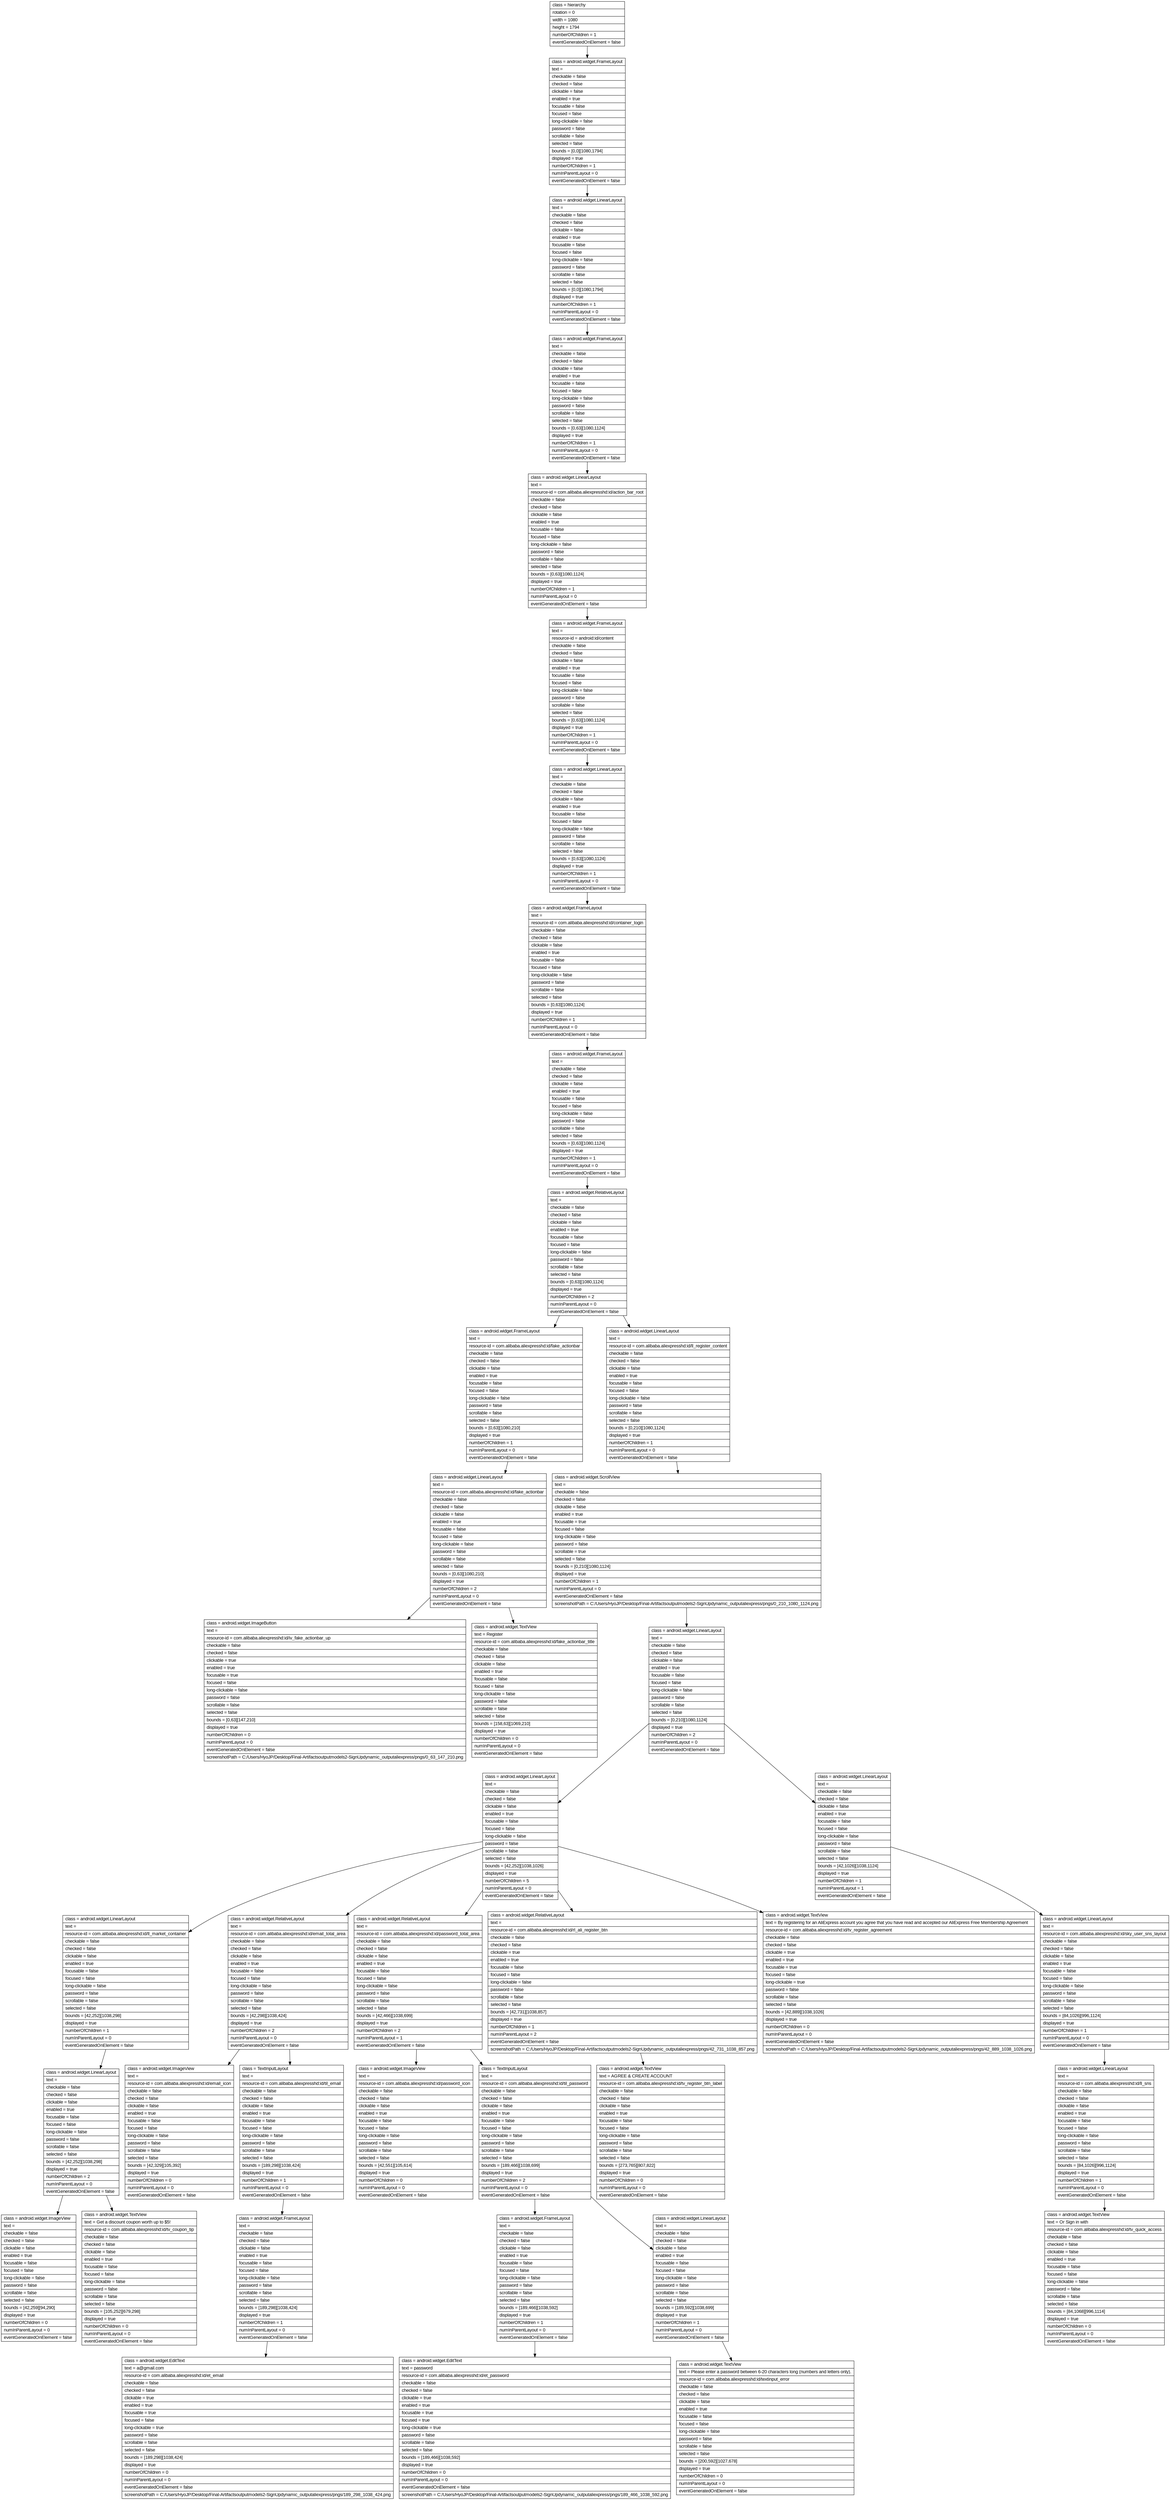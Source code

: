 digraph Layout {

	node [shape=record fontname=Arial];

	0	[label="{class = hierarchy\l|rotation = 0\l|width = 1080\l|height = 1794\l|numberOfChildren = 1\l|eventGeneratedOnElement = false \l}"]
	1	[label="{class = android.widget.FrameLayout\l|text = \l|checkable = false\l|checked = false\l|clickable = false\l|enabled = true\l|focusable = false\l|focused = false\l|long-clickable = false\l|password = false\l|scrollable = false\l|selected = false\l|bounds = [0,0][1080,1794]\l|displayed = true\l|numberOfChildren = 1\l|numInParentLayout = 0\l|eventGeneratedOnElement = false \l}"]
	2	[label="{class = android.widget.LinearLayout\l|text = \l|checkable = false\l|checked = false\l|clickable = false\l|enabled = true\l|focusable = false\l|focused = false\l|long-clickable = false\l|password = false\l|scrollable = false\l|selected = false\l|bounds = [0,0][1080,1794]\l|displayed = true\l|numberOfChildren = 1\l|numInParentLayout = 0\l|eventGeneratedOnElement = false \l}"]
	3	[label="{class = android.widget.FrameLayout\l|text = \l|checkable = false\l|checked = false\l|clickable = false\l|enabled = true\l|focusable = false\l|focused = false\l|long-clickable = false\l|password = false\l|scrollable = false\l|selected = false\l|bounds = [0,63][1080,1124]\l|displayed = true\l|numberOfChildren = 1\l|numInParentLayout = 0\l|eventGeneratedOnElement = false \l}"]
	4	[label="{class = android.widget.LinearLayout\l|text = \l|resource-id = com.alibaba.aliexpresshd:id/action_bar_root\l|checkable = false\l|checked = false\l|clickable = false\l|enabled = true\l|focusable = false\l|focused = false\l|long-clickable = false\l|password = false\l|scrollable = false\l|selected = false\l|bounds = [0,63][1080,1124]\l|displayed = true\l|numberOfChildren = 1\l|numInParentLayout = 0\l|eventGeneratedOnElement = false \l}"]
	5	[label="{class = android.widget.FrameLayout\l|text = \l|resource-id = android:id/content\l|checkable = false\l|checked = false\l|clickable = false\l|enabled = true\l|focusable = false\l|focused = false\l|long-clickable = false\l|password = false\l|scrollable = false\l|selected = false\l|bounds = [0,63][1080,1124]\l|displayed = true\l|numberOfChildren = 1\l|numInParentLayout = 0\l|eventGeneratedOnElement = false \l}"]
	6	[label="{class = android.widget.LinearLayout\l|text = \l|checkable = false\l|checked = false\l|clickable = false\l|enabled = true\l|focusable = false\l|focused = false\l|long-clickable = false\l|password = false\l|scrollable = false\l|selected = false\l|bounds = [0,63][1080,1124]\l|displayed = true\l|numberOfChildren = 1\l|numInParentLayout = 0\l|eventGeneratedOnElement = false \l}"]
	7	[label="{class = android.widget.FrameLayout\l|text = \l|resource-id = com.alibaba.aliexpresshd:id/container_login\l|checkable = false\l|checked = false\l|clickable = false\l|enabled = true\l|focusable = false\l|focused = false\l|long-clickable = false\l|password = false\l|scrollable = false\l|selected = false\l|bounds = [0,63][1080,1124]\l|displayed = true\l|numberOfChildren = 1\l|numInParentLayout = 0\l|eventGeneratedOnElement = false \l}"]
	8	[label="{class = android.widget.FrameLayout\l|text = \l|checkable = false\l|checked = false\l|clickable = false\l|enabled = true\l|focusable = false\l|focused = false\l|long-clickable = false\l|password = false\l|scrollable = false\l|selected = false\l|bounds = [0,63][1080,1124]\l|displayed = true\l|numberOfChildren = 1\l|numInParentLayout = 0\l|eventGeneratedOnElement = false \l}"]
	9	[label="{class = android.widget.RelativeLayout\l|text = \l|checkable = false\l|checked = false\l|clickable = false\l|enabled = true\l|focusable = false\l|focused = false\l|long-clickable = false\l|password = false\l|scrollable = false\l|selected = false\l|bounds = [0,63][1080,1124]\l|displayed = true\l|numberOfChildren = 2\l|numInParentLayout = 0\l|eventGeneratedOnElement = false \l}"]
	10	[label="{class = android.widget.FrameLayout\l|text = \l|resource-id = com.alibaba.aliexpresshd:id/fake_actionbar\l|checkable = false\l|checked = false\l|clickable = false\l|enabled = true\l|focusable = false\l|focused = false\l|long-clickable = false\l|password = false\l|scrollable = false\l|selected = false\l|bounds = [0,63][1080,210]\l|displayed = true\l|numberOfChildren = 1\l|numInParentLayout = 0\l|eventGeneratedOnElement = false \l}"]
	11	[label="{class = android.widget.LinearLayout\l|text = \l|resource-id = com.alibaba.aliexpresshd:id/ll_register_content\l|checkable = false\l|checked = false\l|clickable = false\l|enabled = true\l|focusable = false\l|focused = false\l|long-clickable = false\l|password = false\l|scrollable = false\l|selected = false\l|bounds = [0,210][1080,1124]\l|displayed = true\l|numberOfChildren = 1\l|numInParentLayout = 0\l|eventGeneratedOnElement = false \l}"]
	12	[label="{class = android.widget.LinearLayout\l|text = \l|resource-id = com.alibaba.aliexpresshd:id/fake_actionbar\l|checkable = false\l|checked = false\l|clickable = false\l|enabled = true\l|focusable = false\l|focused = false\l|long-clickable = false\l|password = false\l|scrollable = false\l|selected = false\l|bounds = [0,63][1080,210]\l|displayed = true\l|numberOfChildren = 2\l|numInParentLayout = 0\l|eventGeneratedOnElement = false \l}"]
	13	[label="{class = android.widget.ScrollView\l|text = \l|checkable = false\l|checked = false\l|clickable = false\l|enabled = true\l|focusable = true\l|focused = false\l|long-clickable = false\l|password = false\l|scrollable = true\l|selected = false\l|bounds = [0,210][1080,1124]\l|displayed = true\l|numberOfChildren = 1\l|numInParentLayout = 0\l|eventGeneratedOnElement = false \l|screenshotPath = C:/Users/HyoJP/Desktop/Final-Artifacts\output\models\2-SignUp\dynamic_output\aliexpress/pngs/0_210_1080_1124.png\l}"]
	14	[label="{class = android.widget.ImageButton\l|text = \l|resource-id = com.alibaba.aliexpresshd:id/iv_fake_actionbar_up\l|checkable = false\l|checked = false\l|clickable = true\l|enabled = true\l|focusable = true\l|focused = false\l|long-clickable = false\l|password = false\l|scrollable = false\l|selected = false\l|bounds = [0,63][147,210]\l|displayed = true\l|numberOfChildren = 0\l|numInParentLayout = 0\l|eventGeneratedOnElement = false \l|screenshotPath = C:/Users/HyoJP/Desktop/Final-Artifacts\output\models\2-SignUp\dynamic_output\aliexpress/pngs/0_63_147_210.png\l}"]
	15	[label="{class = android.widget.TextView\l|text = Register\l|resource-id = com.alibaba.aliexpresshd:id/fake_actionbar_title\l|checkable = false\l|checked = false\l|clickable = false\l|enabled = true\l|focusable = false\l|focused = false\l|long-clickable = false\l|password = false\l|scrollable = false\l|selected = false\l|bounds = [158,63][1069,210]\l|displayed = true\l|numberOfChildren = 0\l|numInParentLayout = 0\l|eventGeneratedOnElement = false \l}"]
	16	[label="{class = android.widget.LinearLayout\l|text = \l|checkable = false\l|checked = false\l|clickable = false\l|enabled = true\l|focusable = false\l|focused = false\l|long-clickable = false\l|password = false\l|scrollable = false\l|selected = false\l|bounds = [0,210][1080,1124]\l|displayed = true\l|numberOfChildren = 2\l|numInParentLayout = 0\l|eventGeneratedOnElement = false \l}"]
	17	[label="{class = android.widget.LinearLayout\l|text = \l|checkable = false\l|checked = false\l|clickable = false\l|enabled = true\l|focusable = false\l|focused = false\l|long-clickable = false\l|password = false\l|scrollable = false\l|selected = false\l|bounds = [42,252][1038,1026]\l|displayed = true\l|numberOfChildren = 5\l|numInParentLayout = 0\l|eventGeneratedOnElement = false \l}"]
	18	[label="{class = android.widget.LinearLayout\l|text = \l|checkable = false\l|checked = false\l|clickable = false\l|enabled = true\l|focusable = false\l|focused = false\l|long-clickable = false\l|password = false\l|scrollable = false\l|selected = false\l|bounds = [42,1026][1038,1124]\l|displayed = true\l|numberOfChildren = 1\l|numInParentLayout = 1\l|eventGeneratedOnElement = false \l}"]
	19	[label="{class = android.widget.LinearLayout\l|text = \l|resource-id = com.alibaba.aliexpresshd:id/ll_market_container\l|checkable = false\l|checked = false\l|clickable = false\l|enabled = true\l|focusable = false\l|focused = false\l|long-clickable = false\l|password = false\l|scrollable = false\l|selected = false\l|bounds = [42,252][1038,298]\l|displayed = true\l|numberOfChildren = 1\l|numInParentLayout = 0\l|eventGeneratedOnElement = false \l}"]
	20	[label="{class = android.widget.RelativeLayout\l|text = \l|resource-id = com.alibaba.aliexpresshd:id/email_total_area\l|checkable = false\l|checked = false\l|clickable = false\l|enabled = true\l|focusable = false\l|focused = false\l|long-clickable = false\l|password = false\l|scrollable = false\l|selected = false\l|bounds = [42,298][1038,424]\l|displayed = true\l|numberOfChildren = 2\l|numInParentLayout = 0\l|eventGeneratedOnElement = false \l}"]
	21	[label="{class = android.widget.RelativeLayout\l|text = \l|resource-id = com.alibaba.aliexpresshd:id/password_total_area\l|checkable = false\l|checked = false\l|clickable = false\l|enabled = true\l|focusable = false\l|focused = false\l|long-clickable = false\l|password = false\l|scrollable = false\l|selected = false\l|bounds = [42,466][1038,699]\l|displayed = true\l|numberOfChildren = 2\l|numInParentLayout = 1\l|eventGeneratedOnElement = false \l}"]
	22	[label="{class = android.widget.RelativeLayout\l|text = \l|resource-id = com.alibaba.aliexpresshd:id/rl_ali_register_btn\l|checkable = false\l|checked = false\l|clickable = true\l|enabled = true\l|focusable = false\l|focused = false\l|long-clickable = false\l|password = false\l|scrollable = false\l|selected = false\l|bounds = [42,731][1038,857]\l|displayed = true\l|numberOfChildren = 1\l|numInParentLayout = 2\l|eventGeneratedOnElement = false \l|screenshotPath = C:/Users/HyoJP/Desktop/Final-Artifacts\output\models\2-SignUp\dynamic_output\aliexpress/pngs/42_731_1038_857.png\l}"]
	23	[label="{class = android.widget.TextView\l|text = By registering for an AliExpress account you agree that you have read and accepted our AliExpress Free Membership Agreement\l|resource-id = com.alibaba.aliexpresshd:id/tv_register_agreement\l|checkable = false\l|checked = false\l|clickable = true\l|enabled = true\l|focusable = true\l|focused = false\l|long-clickable = true\l|password = false\l|scrollable = false\l|selected = false\l|bounds = [42,889][1038,1026]\l|displayed = true\l|numberOfChildren = 0\l|numInParentLayout = 0\l|eventGeneratedOnElement = false \l|screenshotPath = C:/Users/HyoJP/Desktop/Final-Artifacts\output\models\2-SignUp\dynamic_output\aliexpress/pngs/42_889_1038_1026.png\l}"]
	24	[label="{class = android.widget.LinearLayout\l|text = \l|resource-id = com.alibaba.aliexpresshd:id/sky_user_sns_layout\l|checkable = false\l|checked = false\l|clickable = false\l|enabled = true\l|focusable = false\l|focused = false\l|long-clickable = false\l|password = false\l|scrollable = false\l|selected = false\l|bounds = [84,1026][996,1124]\l|displayed = true\l|numberOfChildren = 1\l|numInParentLayout = 0\l|eventGeneratedOnElement = false \l}"]
	25	[label="{class = android.widget.LinearLayout\l|text = \l|checkable = false\l|checked = false\l|clickable = false\l|enabled = true\l|focusable = false\l|focused = false\l|long-clickable = false\l|password = false\l|scrollable = false\l|selected = false\l|bounds = [42,252][1038,298]\l|displayed = true\l|numberOfChildren = 2\l|numInParentLayout = 0\l|eventGeneratedOnElement = false \l}"]
	26	[label="{class = android.widget.ImageView\l|text = \l|resource-id = com.alibaba.aliexpresshd:id/email_icon\l|checkable = false\l|checked = false\l|clickable = false\l|enabled = true\l|focusable = false\l|focused = false\l|long-clickable = false\l|password = false\l|scrollable = false\l|selected = false\l|bounds = [42,329][105,392]\l|displayed = true\l|numberOfChildren = 0\l|numInParentLayout = 0\l|eventGeneratedOnElement = false \l}"]
	27	[label="{class = TextInputLayout\l|text = \l|resource-id = com.alibaba.aliexpresshd:id/til_email\l|checkable = false\l|checked = false\l|clickable = false\l|enabled = true\l|focusable = false\l|focused = false\l|long-clickable = false\l|password = false\l|scrollable = false\l|selected = false\l|bounds = [189,298][1038,424]\l|displayed = true\l|numberOfChildren = 1\l|numInParentLayout = 0\l|eventGeneratedOnElement = false \l}"]
	28	[label="{class = android.widget.ImageView\l|text = \l|resource-id = com.alibaba.aliexpresshd:id/password_icon\l|checkable = false\l|checked = false\l|clickable = false\l|enabled = true\l|focusable = false\l|focused = false\l|long-clickable = false\l|password = false\l|scrollable = false\l|selected = false\l|bounds = [42,551][105,614]\l|displayed = true\l|numberOfChildren = 0\l|numInParentLayout = 0\l|eventGeneratedOnElement = false \l}"]
	29	[label="{class = TextInputLayout\l|text = \l|resource-id = com.alibaba.aliexpresshd:id/til_password\l|checkable = false\l|checked = false\l|clickable = false\l|enabled = true\l|focusable = false\l|focused = false\l|long-clickable = false\l|password = false\l|scrollable = false\l|selected = false\l|bounds = [189,466][1038,699]\l|displayed = true\l|numberOfChildren = 2\l|numInParentLayout = 0\l|eventGeneratedOnElement = false \l}"]
	30	[label="{class = android.widget.TextView\l|text = AGREE & CREATE ACCOUNT\l|resource-id = com.alibaba.aliexpresshd:id/tv_register_btn_label\l|checkable = false\l|checked = false\l|clickable = false\l|enabled = true\l|focusable = false\l|focused = false\l|long-clickable = false\l|password = false\l|scrollable = false\l|selected = false\l|bounds = [273,765][807,822]\l|displayed = true\l|numberOfChildren = 0\l|numInParentLayout = 0\l|eventGeneratedOnElement = false \l}"]
	31	[label="{class = android.widget.LinearLayout\l|text = \l|resource-id = com.alibaba.aliexpresshd:id/ll_sns\l|checkable = false\l|checked = false\l|clickable = false\l|enabled = true\l|focusable = false\l|focused = false\l|long-clickable = false\l|password = false\l|scrollable = false\l|selected = false\l|bounds = [84,1026][996,1124]\l|displayed = true\l|numberOfChildren = 1\l|numInParentLayout = 0\l|eventGeneratedOnElement = false \l}"]
	32	[label="{class = android.widget.ImageView\l|text = \l|checkable = false\l|checked = false\l|clickable = false\l|enabled = true\l|focusable = false\l|focused = false\l|long-clickable = false\l|password = false\l|scrollable = false\l|selected = false\l|bounds = [42,259][94,290]\l|displayed = true\l|numberOfChildren = 0\l|numInParentLayout = 0\l|eventGeneratedOnElement = false \l}"]
	33	[label="{class = android.widget.TextView\l|text = Get a discount coupon worth up to $5!\l|resource-id = com.alibaba.aliexpresshd:id/tv_coupon_tip\l|checkable = false\l|checked = false\l|clickable = false\l|enabled = true\l|focusable = false\l|focused = false\l|long-clickable = false\l|password = false\l|scrollable = false\l|selected = false\l|bounds = [105,252][679,298]\l|displayed = true\l|numberOfChildren = 0\l|numInParentLayout = 0\l|eventGeneratedOnElement = false \l}"]
	34	[label="{class = android.widget.FrameLayout\l|text = \l|checkable = false\l|checked = false\l|clickable = false\l|enabled = true\l|focusable = false\l|focused = false\l|long-clickable = false\l|password = false\l|scrollable = false\l|selected = false\l|bounds = [189,298][1038,424]\l|displayed = true\l|numberOfChildren = 1\l|numInParentLayout = 0\l|eventGeneratedOnElement = false \l}"]
	35	[label="{class = android.widget.FrameLayout\l|text = \l|checkable = false\l|checked = false\l|clickable = false\l|enabled = true\l|focusable = false\l|focused = false\l|long-clickable = false\l|password = false\l|scrollable = false\l|selected = false\l|bounds = [189,466][1038,592]\l|displayed = true\l|numberOfChildren = 1\l|numInParentLayout = 0\l|eventGeneratedOnElement = false \l}"]
	36	[label="{class = android.widget.LinearLayout\l|text = \l|checkable = false\l|checked = false\l|clickable = false\l|enabled = true\l|focusable = false\l|focused = false\l|long-clickable = false\l|password = false\l|scrollable = false\l|selected = false\l|bounds = [189,592][1038,699]\l|displayed = true\l|numberOfChildren = 1\l|numInParentLayout = 0\l|eventGeneratedOnElement = false \l}"]
	37	[label="{class = android.widget.TextView\l|text = Or Sign in with\l|resource-id = com.alibaba.aliexpresshd:id/tv_quick_access\l|checkable = false\l|checked = false\l|clickable = false\l|enabled = true\l|focusable = false\l|focused = false\l|long-clickable = false\l|password = false\l|scrollable = false\l|selected = false\l|bounds = [84,1068][996,1114]\l|displayed = true\l|numberOfChildren = 0\l|numInParentLayout = 0\l|eventGeneratedOnElement = false \l}"]
	38	[label="{class = android.widget.EditText\l|text = a@gmail.com\l|resource-id = com.alibaba.aliexpresshd:id/et_email\l|checkable = false\l|checked = false\l|clickable = true\l|enabled = true\l|focusable = true\l|focused = false\l|long-clickable = true\l|password = false\l|scrollable = false\l|selected = false\l|bounds = [189,298][1038,424]\l|displayed = true\l|numberOfChildren = 0\l|numInParentLayout = 0\l|eventGeneratedOnElement = false \l|screenshotPath = C:/Users/HyoJP/Desktop/Final-Artifacts\output\models\2-SignUp\dynamic_output\aliexpress/pngs/189_298_1038_424.png\l}"]
	39	[label="{class = android.widget.EditText\l|text = password\l|resource-id = com.alibaba.aliexpresshd:id/et_password\l|checkable = false\l|checked = false\l|clickable = true\l|enabled = true\l|focusable = true\l|focused = true\l|long-clickable = true\l|password = false\l|scrollable = false\l|selected = false\l|bounds = [189,466][1038,592]\l|displayed = true\l|numberOfChildren = 0\l|numInParentLayout = 0\l|eventGeneratedOnElement = false \l|screenshotPath = C:/Users/HyoJP/Desktop/Final-Artifacts\output\models\2-SignUp\dynamic_output\aliexpress/pngs/189_466_1038_592.png\l}"]
	40	[label="{class = android.widget.TextView\l|text = Please enter a password between 6-20 characters long (numbers and letters only).\l|resource-id = com.alibaba.aliexpresshd:id/textinput_error\l|checkable = false\l|checked = false\l|clickable = false\l|enabled = true\l|focusable = false\l|focused = false\l|long-clickable = false\l|password = false\l|scrollable = false\l|selected = false\l|bounds = [200,592][1027,678]\l|displayed = true\l|numberOfChildren = 0\l|numInParentLayout = 0\l|eventGeneratedOnElement = false \l}"]


	0 -> 1
	1 -> 2
	2 -> 3
	3 -> 4
	4 -> 5
	5 -> 6
	6 -> 7
	7 -> 8
	8 -> 9
	9 -> 10
	9 -> 11
	10 -> 12
	11 -> 13
	12 -> 14
	12 -> 15
	13 -> 16
	16 -> 17
	16 -> 18
	17 -> 19
	17 -> 20
	17 -> 21
	17 -> 22
	17 -> 23
	18 -> 24
	19 -> 25
	20 -> 26
	20 -> 27
	21 -> 28
	21 -> 29
	22 -> 30
	24 -> 31
	25 -> 32
	25 -> 33
	27 -> 34
	29 -> 35
	29 -> 36
	31 -> 37
	34 -> 38
	35 -> 39
	36 -> 40


}